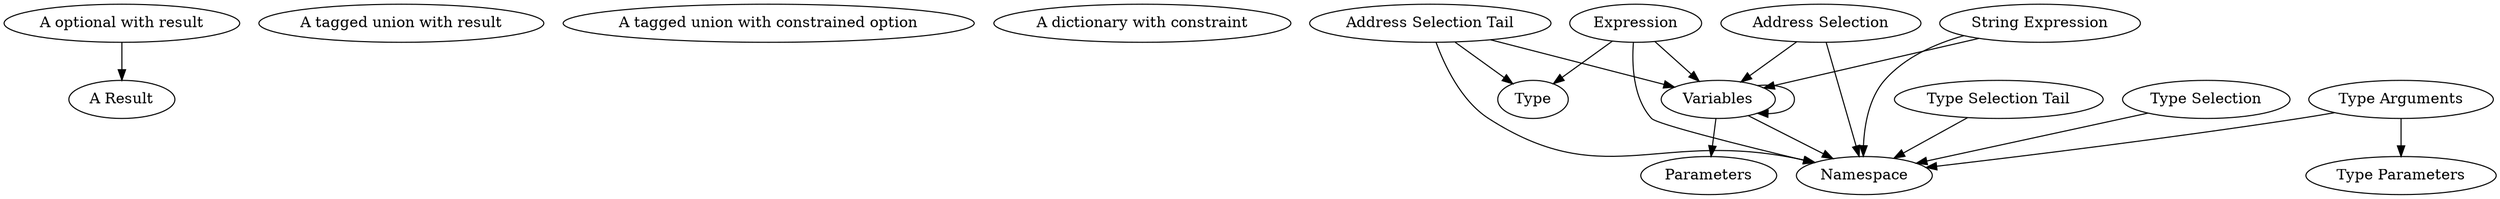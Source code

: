 digraph G {
    "A Result"
    "A tagged union with result"
    "A tagged union with constrained option"
    "A dictionary with constraint"
    "A optional with result"
    "A optional with result" -> "A Result"
    "Address Selection Tail"
    "Address Selection Tail" -> "Type"
    "Address Selection Tail" -> "Variables"
    "Address Selection Tail" -> "Namespace"
    "Address Selection"
    "Address Selection" -> "Variables"
    "Address Selection" -> "Namespace"
    "Expression"
    "Expression" -> "Type"
    "Expression" -> "Namespace"
    "Expression" -> "Variables"
    "String Expression"
    "String Expression" -> "Namespace"
    "String Expression" -> "Variables"
    "Type Arguments"
    "Type Arguments" -> "Type Parameters"
    "Type Arguments" -> "Namespace"
    "Type Selection Tail"
    "Type Selection Tail" -> "Namespace"
    "Type Selection"
    "Type Selection" -> "Namespace"
    "Variables"
    "Variables" -> "Namespace"
    "Variables" -> "Parameters"
    "Variables" -> "Variables"
}